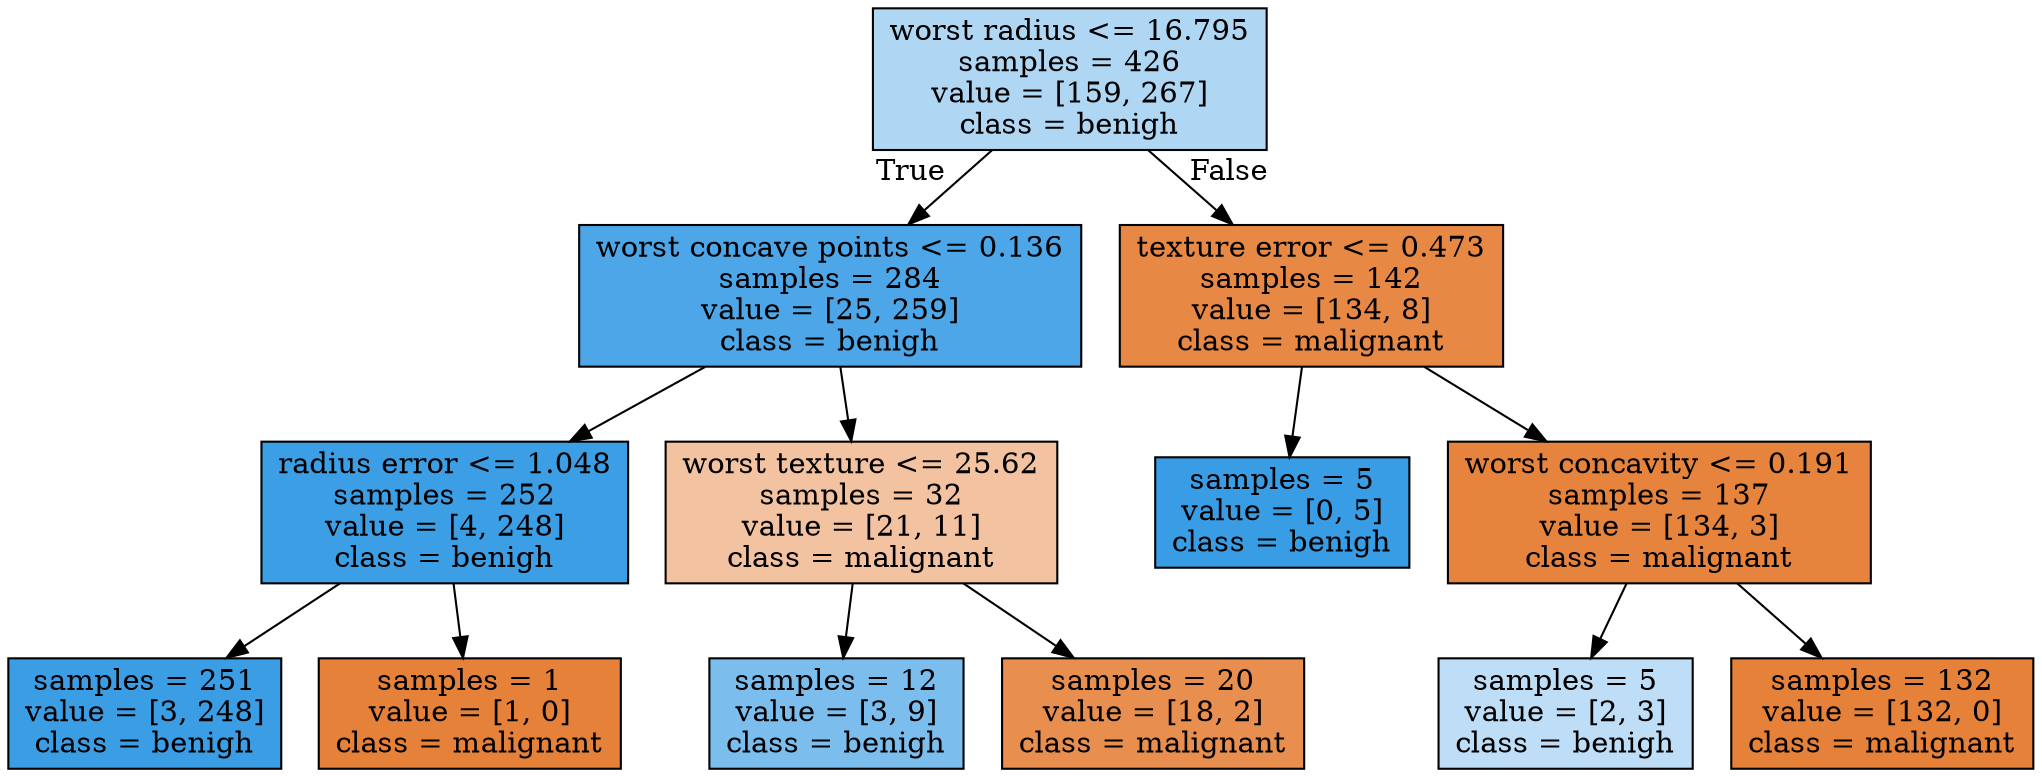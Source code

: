 digraph Tree {
node [shape=box, style="filled", color="black"] ;
0 [label="worst radius <= 16.795\nsamples = 426\nvalue = [159, 267]\nclass = benigh", fillcolor="#afd7f4"] ;
1 [label="worst concave points <= 0.136\nsamples = 284\nvalue = [25, 259]\nclass = benigh", fillcolor="#4ca6e8"] ;
0 -> 1 [labeldistance=2.5, labelangle=45, headlabel="True"] ;
2 [label="radius error <= 1.048\nsamples = 252\nvalue = [4, 248]\nclass = benigh", fillcolor="#3c9fe5"] ;
1 -> 2 ;
3 [label="samples = 251\nvalue = [3, 248]\nclass = benigh", fillcolor="#3b9ee5"] ;
2 -> 3 ;
4 [label="samples = 1\nvalue = [1, 0]\nclass = malignant", fillcolor="#e58139"] ;
2 -> 4 ;
5 [label="worst texture <= 25.62\nsamples = 32\nvalue = [21, 11]\nclass = malignant", fillcolor="#f3c3a1"] ;
1 -> 5 ;
6 [label="samples = 12\nvalue = [3, 9]\nclass = benigh", fillcolor="#7bbeee"] ;
5 -> 6 ;
7 [label="samples = 20\nvalue = [18, 2]\nclass = malignant", fillcolor="#e88f4f"] ;
5 -> 7 ;
8 [label="texture error <= 0.473\nsamples = 142\nvalue = [134, 8]\nclass = malignant", fillcolor="#e78945"] ;
0 -> 8 [labeldistance=2.5, labelangle=-45, headlabel="False"] ;
9 [label="samples = 5\nvalue = [0, 5]\nclass = benigh", fillcolor="#399de5"] ;
8 -> 9 ;
10 [label="worst concavity <= 0.191\nsamples = 137\nvalue = [134, 3]\nclass = malignant", fillcolor="#e6843d"] ;
8 -> 10 ;
11 [label="samples = 5\nvalue = [2, 3]\nclass = benigh", fillcolor="#bddef6"] ;
10 -> 11 ;
12 [label="samples = 132\nvalue = [132, 0]\nclass = malignant", fillcolor="#e58139"] ;
10 -> 12 ;
}